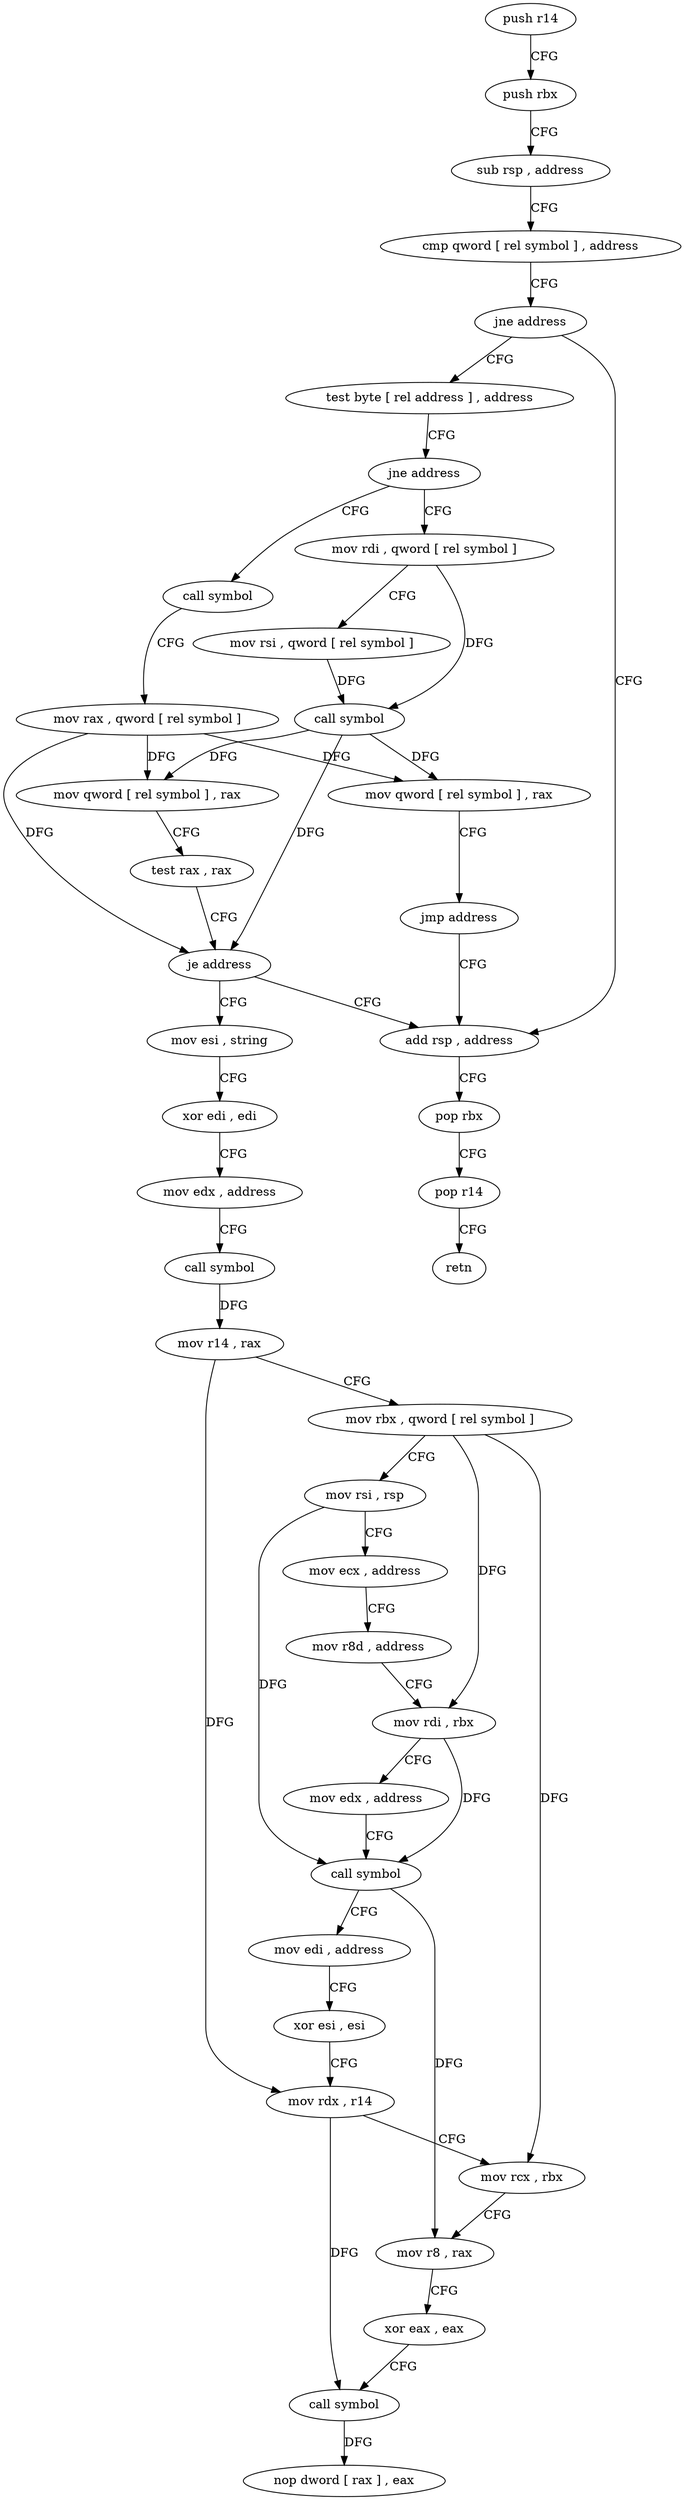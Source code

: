 digraph "func" {
"4214304" [label = "push r14" ]
"4214306" [label = "push rbx" ]
"4214307" [label = "sub rsp , address" ]
"4214314" [label = "cmp qword [ rel symbol ] , address" ]
"4214322" [label = "jne address" ]
"4214385" [label = "add rsp , address" ]
"4214324" [label = "test byte [ rel address ] , address" ]
"4214392" [label = "pop rbx" ]
"4214393" [label = "pop r14" ]
"4214395" [label = "retn" ]
"4214331" [label = "jne address" ]
"4214354" [label = "mov rdi , qword [ rel symbol ]" ]
"4214333" [label = "call symbol" ]
"4214361" [label = "mov rsi , qword [ rel symbol ]" ]
"4214368" [label = "call symbol" ]
"4214373" [label = "mov qword [ rel symbol ] , rax" ]
"4214380" [label = "test rax , rax" ]
"4214383" [label = "je address" ]
"4214396" [label = "mov esi , string" ]
"4214338" [label = "mov rax , qword [ rel symbol ]" ]
"4214345" [label = "mov qword [ rel symbol ] , rax" ]
"4214352" [label = "jmp address" ]
"4214401" [label = "xor edi , edi" ]
"4214403" [label = "mov edx , address" ]
"4214408" [label = "call symbol" ]
"4214413" [label = "mov r14 , rax" ]
"4214416" [label = "mov rbx , qword [ rel symbol ]" ]
"4214423" [label = "mov rsi , rsp" ]
"4214426" [label = "mov ecx , address" ]
"4214431" [label = "mov r8d , address" ]
"4214437" [label = "mov rdi , rbx" ]
"4214440" [label = "mov edx , address" ]
"4214445" [label = "call symbol" ]
"4214450" [label = "mov edi , address" ]
"4214455" [label = "xor esi , esi" ]
"4214457" [label = "mov rdx , r14" ]
"4214460" [label = "mov rcx , rbx" ]
"4214463" [label = "mov r8 , rax" ]
"4214466" [label = "xor eax , eax" ]
"4214468" [label = "call symbol" ]
"4214473" [label = "nop dword [ rax ] , eax" ]
"4214304" -> "4214306" [ label = "CFG" ]
"4214306" -> "4214307" [ label = "CFG" ]
"4214307" -> "4214314" [ label = "CFG" ]
"4214314" -> "4214322" [ label = "CFG" ]
"4214322" -> "4214385" [ label = "CFG" ]
"4214322" -> "4214324" [ label = "CFG" ]
"4214385" -> "4214392" [ label = "CFG" ]
"4214324" -> "4214331" [ label = "CFG" ]
"4214392" -> "4214393" [ label = "CFG" ]
"4214393" -> "4214395" [ label = "CFG" ]
"4214331" -> "4214354" [ label = "CFG" ]
"4214331" -> "4214333" [ label = "CFG" ]
"4214354" -> "4214361" [ label = "CFG" ]
"4214354" -> "4214368" [ label = "DFG" ]
"4214333" -> "4214338" [ label = "CFG" ]
"4214361" -> "4214368" [ label = "DFG" ]
"4214368" -> "4214373" [ label = "DFG" ]
"4214368" -> "4214383" [ label = "DFG" ]
"4214368" -> "4214345" [ label = "DFG" ]
"4214373" -> "4214380" [ label = "CFG" ]
"4214380" -> "4214383" [ label = "CFG" ]
"4214383" -> "4214396" [ label = "CFG" ]
"4214383" -> "4214385" [ label = "CFG" ]
"4214396" -> "4214401" [ label = "CFG" ]
"4214338" -> "4214345" [ label = "DFG" ]
"4214338" -> "4214373" [ label = "DFG" ]
"4214338" -> "4214383" [ label = "DFG" ]
"4214345" -> "4214352" [ label = "CFG" ]
"4214352" -> "4214385" [ label = "CFG" ]
"4214401" -> "4214403" [ label = "CFG" ]
"4214403" -> "4214408" [ label = "CFG" ]
"4214408" -> "4214413" [ label = "DFG" ]
"4214413" -> "4214416" [ label = "CFG" ]
"4214413" -> "4214457" [ label = "DFG" ]
"4214416" -> "4214423" [ label = "CFG" ]
"4214416" -> "4214437" [ label = "DFG" ]
"4214416" -> "4214460" [ label = "DFG" ]
"4214423" -> "4214426" [ label = "CFG" ]
"4214423" -> "4214445" [ label = "DFG" ]
"4214426" -> "4214431" [ label = "CFG" ]
"4214431" -> "4214437" [ label = "CFG" ]
"4214437" -> "4214440" [ label = "CFG" ]
"4214437" -> "4214445" [ label = "DFG" ]
"4214440" -> "4214445" [ label = "CFG" ]
"4214445" -> "4214450" [ label = "CFG" ]
"4214445" -> "4214463" [ label = "DFG" ]
"4214450" -> "4214455" [ label = "CFG" ]
"4214455" -> "4214457" [ label = "CFG" ]
"4214457" -> "4214460" [ label = "CFG" ]
"4214457" -> "4214468" [ label = "DFG" ]
"4214460" -> "4214463" [ label = "CFG" ]
"4214463" -> "4214466" [ label = "CFG" ]
"4214466" -> "4214468" [ label = "CFG" ]
"4214468" -> "4214473" [ label = "DFG" ]
}
